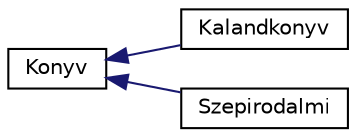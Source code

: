 digraph "Graphical Class Hierarchy"
{
 // LATEX_PDF_SIZE
  edge [fontname="Helvetica",fontsize="10",labelfontname="Helvetica",labelfontsize="10"];
  node [fontname="Helvetica",fontsize="10",shape=record];
  rankdir="LR";
  Node0 [label="Konyv",height=0.2,width=0.4,color="black", fillcolor="white", style="filled",URL="$class_konyv.html",tooltip=" "];
  Node0 -> Node1 [dir="back",color="midnightblue",fontsize="10",style="solid",fontname="Helvetica"];
  Node1 [label="Kalandkonyv",height=0.2,width=0.4,color="black", fillcolor="white", style="filled",URL="$class_kalandkonyv.html",tooltip=" "];
  Node0 -> Node2 [dir="back",color="midnightblue",fontsize="10",style="solid",fontname="Helvetica"];
  Node2 [label="Szepirodalmi",height=0.2,width=0.4,color="black", fillcolor="white", style="filled",URL="$class_szepirodalmi.html",tooltip=" "];
}
